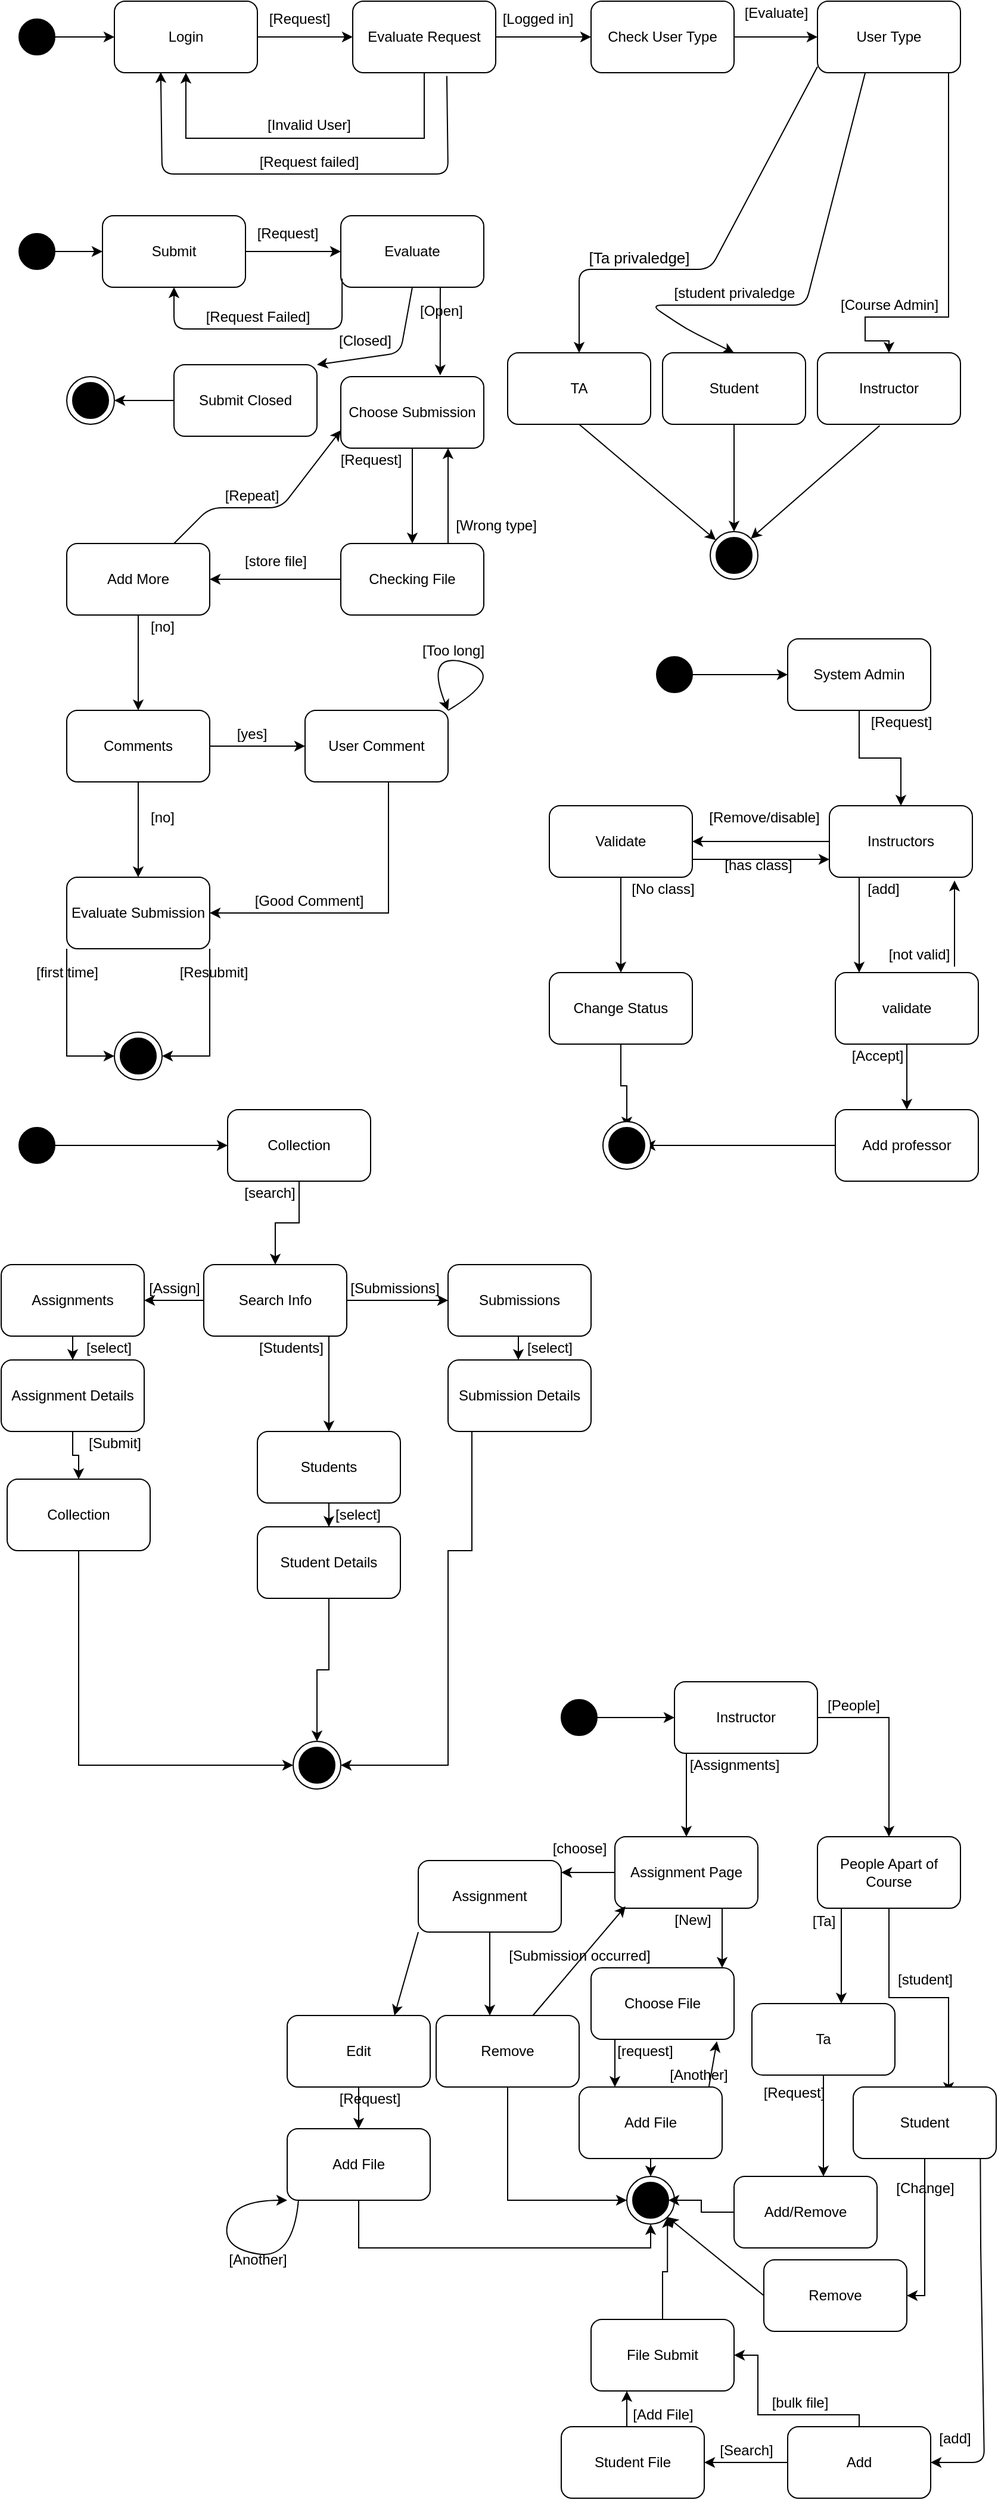 <mxfile version="12.7.0" type="github"><diagram id="S3F-7R6oWJ0I2v0U-kxM" name="Page-1"><mxGraphModel dx="1622" dy="853" grid="1" gridSize="10" guides="1" tooltips="1" connect="1" arrows="1" fold="1" page="1" pageScale="1" pageWidth="850" pageHeight="1100" math="0" shadow="0"><root><mxCell id="0"/><mxCell id="1" parent="0"/><mxCell id="CoJudQNfpWgErzRdofwc-29" value="" style="edgeStyle=orthogonalEdgeStyle;rounded=0;orthogonalLoop=1;jettySize=auto;html=1;" edge="1" parent="1" source="CoJudQNfpWgErzRdofwc-27" target="CoJudQNfpWgErzRdofwc-28"><mxGeometry relative="1" as="geometry"/></mxCell><mxCell id="CoJudQNfpWgErzRdofwc-27" value="" style="ellipse;whiteSpace=wrap;html=1;aspect=fixed;strokeColor=#000000;fillColor=#000000;" vertex="1" parent="1"><mxGeometry x="20" y="25" width="30" height="30" as="geometry"/></mxCell><mxCell id="CoJudQNfpWgErzRdofwc-32" value="" style="edgeStyle=orthogonalEdgeStyle;rounded=0;orthogonalLoop=1;jettySize=auto;html=1;" edge="1" parent="1" source="CoJudQNfpWgErzRdofwc-28" target="CoJudQNfpWgErzRdofwc-31"><mxGeometry relative="1" as="geometry"/></mxCell><mxCell id="CoJudQNfpWgErzRdofwc-28" value="Login" style="rounded=1;whiteSpace=wrap;html=1;strokeColor=#000000;fillColor=#FFFFFF;" vertex="1" parent="1"><mxGeometry x="100" y="10" width="120" height="60" as="geometry"/></mxCell><mxCell id="CoJudQNfpWgErzRdofwc-35" value="" style="edgeStyle=orthogonalEdgeStyle;rounded=0;orthogonalLoop=1;jettySize=auto;html=1;" edge="1" parent="1" source="CoJudQNfpWgErzRdofwc-31" target="CoJudQNfpWgErzRdofwc-34"><mxGeometry relative="1" as="geometry"/></mxCell><mxCell id="CoJudQNfpWgErzRdofwc-37" value="" style="edgeStyle=orthogonalEdgeStyle;rounded=0;orthogonalLoop=1;jettySize=auto;html=1;entryX=0.5;entryY=1;entryDx=0;entryDy=0;" edge="1" parent="1" source="CoJudQNfpWgErzRdofwc-31" target="CoJudQNfpWgErzRdofwc-28"><mxGeometry relative="1" as="geometry"><mxPoint x="160" y="105" as="targetPoint"/><Array as="points"><mxPoint x="360" y="125"/><mxPoint x="160" y="125"/></Array></mxGeometry></mxCell><mxCell id="CoJudQNfpWgErzRdofwc-31" value="Evaluate Request" style="rounded=1;whiteSpace=wrap;html=1;strokeColor=#000000;fillColor=#FFFFFF;" vertex="1" parent="1"><mxGeometry x="300" y="10" width="120" height="60" as="geometry"/></mxCell><mxCell id="CoJudQNfpWgErzRdofwc-50" value="" style="edgeStyle=orthogonalEdgeStyle;rounded=0;orthogonalLoop=1;jettySize=auto;html=1;" edge="1" parent="1" source="CoJudQNfpWgErzRdofwc-34" target="CoJudQNfpWgErzRdofwc-49"><mxGeometry relative="1" as="geometry"/></mxCell><mxCell id="CoJudQNfpWgErzRdofwc-34" value="Check User Type" style="rounded=1;whiteSpace=wrap;html=1;strokeColor=#000000;fillColor=#FFFFFF;" vertex="1" parent="1"><mxGeometry x="500" y="10" width="120" height="60" as="geometry"/></mxCell><mxCell id="CoJudQNfpWgErzRdofwc-53" value="" style="edgeStyle=orthogonalEdgeStyle;rounded=0;orthogonalLoop=1;jettySize=auto;html=1;" edge="1" parent="1" source="CoJudQNfpWgErzRdofwc-49"><mxGeometry relative="1" as="geometry"><mxPoint x="750" y="305" as="targetPoint"/><Array as="points"><mxPoint x="800" y="275"/><mxPoint x="730" y="275"/><mxPoint x="730" y="295"/><mxPoint x="750" y="295"/></Array></mxGeometry></mxCell><mxCell id="CoJudQNfpWgErzRdofwc-49" value="User Type" style="rounded=1;whiteSpace=wrap;html=1;strokeColor=#000000;fillColor=#FFFFFF;" vertex="1" parent="1"><mxGeometry x="690" y="10" width="120" height="60" as="geometry"/></mxCell><mxCell id="CoJudQNfpWgErzRdofwc-44" value="Instructor" style="rounded=1;whiteSpace=wrap;html=1;strokeColor=#000000;fillColor=#FFFFFF;" vertex="1" parent="1"><mxGeometry x="690" y="305" width="120" height="60" as="geometry"/></mxCell><mxCell id="CoJudQNfpWgErzRdofwc-42" value="TA" style="rounded=1;whiteSpace=wrap;html=1;strokeColor=#000000;fillColor=#FFFFFF;" vertex="1" parent="1"><mxGeometry x="430" y="305" width="120" height="60" as="geometry"/></mxCell><mxCell id="CoJudQNfpWgErzRdofwc-33" value="[Request]" style="text;html=1;align=center;verticalAlign=middle;resizable=0;points=[];autosize=1;" vertex="1" parent="1"><mxGeometry x="220" y="15" width="70" height="20" as="geometry"/></mxCell><mxCell id="CoJudQNfpWgErzRdofwc-38" value="[Invalid User]" style="text;html=1;align=center;verticalAlign=middle;resizable=0;points=[];autosize=1;" vertex="1" parent="1"><mxGeometry x="218" y="104" width="90" height="20" as="geometry"/></mxCell><mxCell id="CoJudQNfpWgErzRdofwc-39" value="" style="endArrow=classic;html=1;exitX=0.658;exitY=1.046;exitDx=0;exitDy=0;exitPerimeter=0;entryX=0.324;entryY=0.991;entryDx=0;entryDy=0;entryPerimeter=0;" edge="1" parent="1" source="CoJudQNfpWgErzRdofwc-31" target="CoJudQNfpWgErzRdofwc-28"><mxGeometry width="50" height="50" relative="1" as="geometry"><mxPoint x="370" y="155" as="sourcePoint"/><mxPoint x="110" y="165" as="targetPoint"/><Array as="points"><mxPoint x="380" y="155"/><mxPoint x="140" y="155"/></Array></mxGeometry></mxCell><mxCell id="CoJudQNfpWgErzRdofwc-40" value="[Request failed]" style="text;html=1;align=center;verticalAlign=middle;resizable=0;points=[];autosize=1;" vertex="1" parent="1"><mxGeometry x="213" y="135" width="100" height="20" as="geometry"/></mxCell><mxCell id="CoJudQNfpWgErzRdofwc-41" value="[Logged in]" style="text;html=1;align=center;verticalAlign=middle;resizable=0;points=[];autosize=1;" vertex="1" parent="1"><mxGeometry x="420" y="15" width="70" height="20" as="geometry"/></mxCell><mxCell id="CoJudQNfpWgErzRdofwc-47" value="Student" style="rounded=1;whiteSpace=wrap;html=1;strokeColor=#000000;fillColor=#FFFFFF;" vertex="1" parent="1"><mxGeometry x="560" y="305" width="120" height="60" as="geometry"/></mxCell><mxCell id="CoJudQNfpWgErzRdofwc-51" value="[Evaluate]" style="text;html=1;align=center;verticalAlign=middle;resizable=0;points=[];autosize=1;" vertex="1" parent="1"><mxGeometry x="620" y="10" width="70" height="20" as="geometry"/></mxCell><mxCell id="CoJudQNfpWgErzRdofwc-54" value="" style="endArrow=classic;html=1;exitX=0.333;exitY=1.009;exitDx=0;exitDy=0;exitPerimeter=0;entryX=0.5;entryY=0;entryDx=0;entryDy=0;" edge="1" parent="1" source="CoJudQNfpWgErzRdofwc-49" target="CoJudQNfpWgErzRdofwc-47"><mxGeometry width="50" height="50" relative="1" as="geometry"><mxPoint x="600" y="255" as="sourcePoint"/><mxPoint x="650" y="205" as="targetPoint"/><Array as="points"><mxPoint x="680" y="265"/><mxPoint x="550" y="265"/><mxPoint x="580" y="285"/></Array></mxGeometry></mxCell><mxCell id="CoJudQNfpWgErzRdofwc-55" value="" style="endArrow=classic;html=1;entryX=0.5;entryY=0;entryDx=0;entryDy=0;" edge="1" parent="1" target="CoJudQNfpWgErzRdofwc-42"><mxGeometry width="50" height="50" relative="1" as="geometry"><mxPoint x="690" y="65" as="sourcePoint"/><mxPoint x="570" y="185" as="targetPoint"/><Array as="points"><mxPoint x="600" y="235"/><mxPoint x="490" y="235"/></Array></mxGeometry></mxCell><mxCell id="CoJudQNfpWgErzRdofwc-56" value="&lt;font style=&quot;font-size: 13px&quot;&gt;[Ta privaledge]&lt;/font&gt;" style="text;html=1;align=center;verticalAlign=middle;resizable=0;points=[];autosize=1;rotation=0;" vertex="1" parent="1"><mxGeometry x="490" y="215" width="100" height="20" as="geometry"/></mxCell><mxCell id="CoJudQNfpWgErzRdofwc-57" value="[student privaledge" style="text;html=1;align=center;verticalAlign=middle;resizable=0;points=[];autosize=1;" vertex="1" parent="1"><mxGeometry x="560" y="245" width="120" height="20" as="geometry"/></mxCell><mxCell id="CoJudQNfpWgErzRdofwc-59" value="[Course Admin]" style="text;html=1;align=center;verticalAlign=middle;resizable=0;points=[];autosize=1;" vertex="1" parent="1"><mxGeometry x="700" y="255" width="100" height="20" as="geometry"/></mxCell><mxCell id="CoJudQNfpWgErzRdofwc-60" value="" style="endArrow=classic;html=1;exitX=0.5;exitY=1;exitDx=0;exitDy=0;" edge="1" parent="1" source="CoJudQNfpWgErzRdofwc-42" target="CoJudQNfpWgErzRdofwc-63"><mxGeometry width="50" height="50" relative="1" as="geometry"><mxPoint x="600" y="525" as="sourcePoint"/><mxPoint x="650" y="475" as="targetPoint"/></mxGeometry></mxCell><mxCell id="CoJudQNfpWgErzRdofwc-61" value="" style="endArrow=classic;html=1;exitX=0.5;exitY=1;exitDx=0;exitDy=0;entryX=0.5;entryY=0;entryDx=0;entryDy=0;" edge="1" parent="1" source="CoJudQNfpWgErzRdofwc-47" target="CoJudQNfpWgErzRdofwc-63"><mxGeometry width="50" height="50" relative="1" as="geometry"><mxPoint x="660" y="465" as="sourcePoint"/><mxPoint x="670" y="465" as="targetPoint"/></mxGeometry></mxCell><mxCell id="CoJudQNfpWgErzRdofwc-62" value="" style="endArrow=classic;html=1;exitX=0.435;exitY=1.019;exitDx=0;exitDy=0;exitPerimeter=0;entryX=1;entryY=0;entryDx=0;entryDy=0;" edge="1" parent="1" source="CoJudQNfpWgErzRdofwc-44" target="CoJudQNfpWgErzRdofwc-63"><mxGeometry width="50" height="50" relative="1" as="geometry"><mxPoint x="730" y="525" as="sourcePoint"/><mxPoint x="700" y="465" as="targetPoint"/></mxGeometry></mxCell><mxCell id="CoJudQNfpWgErzRdofwc-63" value="" style="ellipse;whiteSpace=wrap;html=1;aspect=fixed;" vertex="1" parent="1"><mxGeometry x="600" y="455" width="40" height="40" as="geometry"/></mxCell><mxCell id="CoJudQNfpWgErzRdofwc-64" value="" style="ellipse;whiteSpace=wrap;html=1;aspect=fixed;strokeColor=#000000;fillColor=#000000;" vertex="1" parent="1"><mxGeometry x="605" y="460" width="30" height="30" as="geometry"/></mxCell><mxCell id="CoJudQNfpWgErzRdofwc-68" value="" style="edgeStyle=orthogonalEdgeStyle;rounded=0;orthogonalLoop=1;jettySize=auto;html=1;" edge="1" parent="1"><mxGeometry relative="1" as="geometry"><mxPoint x="40" y="220" as="sourcePoint"/><mxPoint x="90" y="220" as="targetPoint"/></mxGeometry></mxCell><mxCell id="CoJudQNfpWgErzRdofwc-73" value="" style="edgeStyle=orthogonalEdgeStyle;rounded=0;orthogonalLoop=1;jettySize=auto;html=1;" edge="1" parent="1" source="CoJudQNfpWgErzRdofwc-69" target="CoJudQNfpWgErzRdofwc-72"><mxGeometry relative="1" as="geometry"/></mxCell><mxCell id="CoJudQNfpWgErzRdofwc-69" value="Submit" style="rounded=1;whiteSpace=wrap;html=1;strokeColor=#000000;fillColor=#FFFFFF;" vertex="1" parent="1"><mxGeometry x="90" y="190" width="120" height="60" as="geometry"/></mxCell><mxCell id="CoJudQNfpWgErzRdofwc-72" value="Evaluate" style="rounded=1;whiteSpace=wrap;html=1;strokeColor=#000000;fillColor=#FFFFFF;" vertex="1" parent="1"><mxGeometry x="290" y="190" width="120" height="60" as="geometry"/></mxCell><mxCell id="CoJudQNfpWgErzRdofwc-74" value="[Request]" style="text;html=1;align=center;verticalAlign=middle;resizable=0;points=[];autosize=1;" vertex="1" parent="1"><mxGeometry x="210" y="195" width="70" height="20" as="geometry"/></mxCell><mxCell id="CoJudQNfpWgErzRdofwc-96" value="" style="edgeStyle=orthogonalEdgeStyle;rounded=0;orthogonalLoop=1;jettySize=auto;html=1;" edge="1" parent="1" source="CoJudQNfpWgErzRdofwc-76" target="CoJudQNfpWgErzRdofwc-95"><mxGeometry relative="1" as="geometry"/></mxCell><mxCell id="CoJudQNfpWgErzRdofwc-76" value="Choose Submission" style="rounded=1;whiteSpace=wrap;html=1;strokeColor=#000000;fillColor=#FFFFFF;" vertex="1" parent="1"><mxGeometry x="290" y="325" width="120" height="60" as="geometry"/></mxCell><mxCell id="CoJudQNfpWgErzRdofwc-107" value="" style="edgeStyle=orthogonalEdgeStyle;rounded=0;orthogonalLoop=1;jettySize=auto;html=1;" edge="1" parent="1" source="CoJudQNfpWgErzRdofwc-95" target="CoJudQNfpWgErzRdofwc-106"><mxGeometry relative="1" as="geometry"/></mxCell><mxCell id="CoJudQNfpWgErzRdofwc-95" value="Checking File" style="rounded=1;whiteSpace=wrap;html=1;strokeColor=#000000;fillColor=#FFFFFF;" vertex="1" parent="1"><mxGeometry x="290" y="465" width="120" height="60" as="geometry"/></mxCell><mxCell id="CoJudQNfpWgErzRdofwc-112" value="" style="edgeStyle=orthogonalEdgeStyle;rounded=0;orthogonalLoop=1;jettySize=auto;html=1;" edge="1" parent="1" source="CoJudQNfpWgErzRdofwc-106" target="CoJudQNfpWgErzRdofwc-111"><mxGeometry relative="1" as="geometry"/></mxCell><mxCell id="CoJudQNfpWgErzRdofwc-106" value="Add More" style="rounded=1;whiteSpace=wrap;html=1;strokeColor=#000000;fillColor=#FFFFFF;" vertex="1" parent="1"><mxGeometry x="60" y="465" width="120" height="60" as="geometry"/></mxCell><mxCell id="CoJudQNfpWgErzRdofwc-115" value="" style="edgeStyle=orthogonalEdgeStyle;rounded=0;orthogonalLoop=1;jettySize=auto;html=1;" edge="1" parent="1" source="CoJudQNfpWgErzRdofwc-111" target="CoJudQNfpWgErzRdofwc-114"><mxGeometry relative="1" as="geometry"/></mxCell><mxCell id="CoJudQNfpWgErzRdofwc-117" value="" style="edgeStyle=orthogonalEdgeStyle;rounded=0;orthogonalLoop=1;jettySize=auto;html=1;" edge="1" parent="1" source="CoJudQNfpWgErzRdofwc-111" target="CoJudQNfpWgErzRdofwc-116"><mxGeometry relative="1" as="geometry"/></mxCell><mxCell id="CoJudQNfpWgErzRdofwc-111" value="Comments" style="rounded=1;whiteSpace=wrap;html=1;strokeColor=#000000;fillColor=#FFFFFF;" vertex="1" parent="1"><mxGeometry x="60" y="605" width="120" height="60" as="geometry"/></mxCell><mxCell id="CoJudQNfpWgErzRdofwc-126" value="" style="edgeStyle=orthogonalEdgeStyle;rounded=0;orthogonalLoop=1;jettySize=auto;html=1;entryX=0;entryY=0.5;entryDx=0;entryDy=0;" edge="1" parent="1" source="CoJudQNfpWgErzRdofwc-116" target="CoJudQNfpWgErzRdofwc-127"><mxGeometry relative="1" as="geometry"><mxPoint x="80" y="895" as="targetPoint"/><Array as="points"><mxPoint x="60" y="895"/></Array></mxGeometry></mxCell><mxCell id="CoJudQNfpWgErzRdofwc-130" value="" style="edgeStyle=orthogonalEdgeStyle;rounded=0;orthogonalLoop=1;jettySize=auto;html=1;entryX=1;entryY=0.5;entryDx=0;entryDy=0;" edge="1" parent="1" target="CoJudQNfpWgErzRdofwc-127"><mxGeometry relative="1" as="geometry"><mxPoint x="180" y="805" as="sourcePoint"/><mxPoint x="160" y="895" as="targetPoint"/><Array as="points"><mxPoint x="180" y="895"/></Array></mxGeometry></mxCell><mxCell id="CoJudQNfpWgErzRdofwc-116" value="Evaluate Submission" style="rounded=1;whiteSpace=wrap;html=1;strokeColor=#000000;fillColor=#FFFFFF;" vertex="1" parent="1"><mxGeometry x="60" y="745" width="120" height="60" as="geometry"/></mxCell><mxCell id="CoJudQNfpWgErzRdofwc-121" value="" style="edgeStyle=orthogonalEdgeStyle;rounded=0;orthogonalLoop=1;jettySize=auto;html=1;entryX=1;entryY=0.5;entryDx=0;entryDy=0;" edge="1" parent="1" source="CoJudQNfpWgErzRdofwc-114" target="CoJudQNfpWgErzRdofwc-116"><mxGeometry relative="1" as="geometry"><mxPoint x="320" y="795" as="targetPoint"/><Array as="points"><mxPoint x="330" y="775"/></Array></mxGeometry></mxCell><mxCell id="CoJudQNfpWgErzRdofwc-114" value="User Comment" style="rounded=1;whiteSpace=wrap;html=1;strokeColor=#000000;fillColor=#FFFFFF;" vertex="1" parent="1"><mxGeometry x="260" y="605" width="120" height="60" as="geometry"/></mxCell><mxCell id="CoJudQNfpWgErzRdofwc-78" value="" style="endArrow=classic;html=1;exitX=0.009;exitY=0.88;exitDx=0;exitDy=0;exitPerimeter=0;entryX=0.5;entryY=1;entryDx=0;entryDy=0;" edge="1" parent="1" source="CoJudQNfpWgErzRdofwc-72" target="CoJudQNfpWgErzRdofwc-69"><mxGeometry width="50" height="50" relative="1" as="geometry"><mxPoint x="150" y="345" as="sourcePoint"/><mxPoint x="110" y="365" as="targetPoint"/><Array as="points"><mxPoint x="291" y="285"/><mxPoint x="210" y="285"/><mxPoint x="150" y="285"/></Array></mxGeometry></mxCell><mxCell id="CoJudQNfpWgErzRdofwc-79" value="[Request Failed]" style="text;html=1;align=center;verticalAlign=middle;resizable=0;points=[];autosize=1;" vertex="1" parent="1"><mxGeometry x="170" y="265" width="100" height="20" as="geometry"/></mxCell><mxCell id="CoJudQNfpWgErzRdofwc-88" value="" style="edgeStyle=orthogonalEdgeStyle;rounded=0;orthogonalLoop=1;jettySize=auto;html=1;" edge="1" parent="1" source="CoJudQNfpWgErzRdofwc-80"><mxGeometry relative="1" as="geometry"><mxPoint x="100" y="345" as="targetPoint"/></mxGeometry></mxCell><mxCell id="CoJudQNfpWgErzRdofwc-80" value="Submit Closed" style="rounded=1;whiteSpace=wrap;html=1;strokeColor=#000000;fillColor=#FFFFFF;" vertex="1" parent="1"><mxGeometry x="150" y="315" width="120" height="60" as="geometry"/></mxCell><mxCell id="CoJudQNfpWgErzRdofwc-77" value="[Open]" style="text;html=1;align=center;verticalAlign=middle;resizable=0;points=[];autosize=1;" vertex="1" parent="1"><mxGeometry x="348.96" y="260.02" width="50" height="20" as="geometry"/></mxCell><mxCell id="CoJudQNfpWgErzRdofwc-84" value="" style="endArrow=classic;html=1;entryX=0.695;entryY=-0.018;entryDx=0;entryDy=0;entryPerimeter=0;exitX=0.917;exitY=1.083;exitDx=0;exitDy=0;exitPerimeter=0;" edge="1" parent="1" target="CoJudQNfpWgErzRdofwc-76"><mxGeometry width="50" height="50" relative="1" as="geometry"><mxPoint x="373.46" y="250" as="sourcePoint"/><mxPoint x="373.46" y="317.8" as="targetPoint"/><Array as="points"/></mxGeometry></mxCell><mxCell id="CoJudQNfpWgErzRdofwc-85" value="" style="endArrow=classic;html=1;exitX=0.5;exitY=1;exitDx=0;exitDy=0;entryX=1;entryY=0;entryDx=0;entryDy=0;" edge="1" parent="1" source="CoJudQNfpWgErzRdofwc-72" target="CoJudQNfpWgErzRdofwc-80"><mxGeometry width="50" height="50" relative="1" as="geometry"><mxPoint x="300" y="315" as="sourcePoint"/><mxPoint x="350" y="265" as="targetPoint"/><Array as="points"><mxPoint x="340" y="305"/></Array></mxGeometry></mxCell><mxCell id="CoJudQNfpWgErzRdofwc-86" value="[Closed]" style="text;html=1;align=center;verticalAlign=middle;resizable=0;points=[];autosize=1;" vertex="1" parent="1"><mxGeometry x="280" y="285" width="60" height="20" as="geometry"/></mxCell><mxCell id="CoJudQNfpWgErzRdofwc-89" value="" style="ellipse;whiteSpace=wrap;html=1;aspect=fixed;" vertex="1" parent="1"><mxGeometry x="60" y="325" width="40" height="40" as="geometry"/></mxCell><mxCell id="CoJudQNfpWgErzRdofwc-90" value="" style="ellipse;whiteSpace=wrap;html=1;aspect=fixed;strokeColor=#000000;fillColor=#000000;" vertex="1" parent="1"><mxGeometry x="65" y="330" width="30" height="30" as="geometry"/></mxCell><mxCell id="CoJudQNfpWgErzRdofwc-97" value="[Request]" style="text;html=1;align=center;verticalAlign=middle;resizable=0;points=[];autosize=1;" vertex="1" parent="1"><mxGeometry x="280" y="385" width="70" height="20" as="geometry"/></mxCell><mxCell id="CoJudQNfpWgErzRdofwc-98" value="" style="endArrow=classic;html=1;entryX=0.75;entryY=1;entryDx=0;entryDy=0;exitX=0.75;exitY=0;exitDx=0;exitDy=0;" edge="1" parent="1" source="CoJudQNfpWgErzRdofwc-95" target="CoJudQNfpWgErzRdofwc-76"><mxGeometry width="50" height="50" relative="1" as="geometry"><mxPoint x="350" y="475" as="sourcePoint"/><mxPoint x="400" y="425" as="targetPoint"/></mxGeometry></mxCell><mxCell id="CoJudQNfpWgErzRdofwc-99" value="[Wrong type]" style="text;html=1;align=center;verticalAlign=middle;resizable=0;points=[];autosize=1;" vertex="1" parent="1"><mxGeometry x="380" y="440" width="80" height="20" as="geometry"/></mxCell><mxCell id="CoJudQNfpWgErzRdofwc-105" value="[store file]" style="text;html=1;align=center;verticalAlign=middle;resizable=0;points=[];autosize=1;" vertex="1" parent="1"><mxGeometry x="200" y="470" width="70" height="20" as="geometry"/></mxCell><mxCell id="CoJudQNfpWgErzRdofwc-108" value="" style="endArrow=classic;html=1;entryX=0;entryY=0.75;entryDx=0;entryDy=0;" edge="1" parent="1" source="CoJudQNfpWgErzRdofwc-106" target="CoJudQNfpWgErzRdofwc-76"><mxGeometry width="50" height="50" relative="1" as="geometry"><mxPoint x="180" y="465" as="sourcePoint"/><mxPoint x="230" y="415" as="targetPoint"/><Array as="points"><mxPoint x="180" y="435"/><mxPoint x="240" y="435"/></Array></mxGeometry></mxCell><mxCell id="CoJudQNfpWgErzRdofwc-109" value="[Repeat]" style="text;html=1;align=center;verticalAlign=middle;resizable=0;points=[];autosize=1;" vertex="1" parent="1"><mxGeometry x="185" y="415" width="60" height="20" as="geometry"/></mxCell><mxCell id="CoJudQNfpWgErzRdofwc-113" value="[no]" style="text;html=1;align=center;verticalAlign=middle;resizable=0;points=[];autosize=1;" vertex="1" parent="1"><mxGeometry x="120" y="525" width="40" height="20" as="geometry"/></mxCell><mxCell id="CoJudQNfpWgErzRdofwc-118" value="[yes]" style="text;html=1;align=center;verticalAlign=middle;resizable=0;points=[];autosize=1;" vertex="1" parent="1"><mxGeometry x="195" y="615" width="40" height="20" as="geometry"/></mxCell><mxCell id="CoJudQNfpWgErzRdofwc-119" value="[no]" style="text;html=1;align=center;verticalAlign=middle;resizable=0;points=[];autosize=1;" vertex="1" parent="1"><mxGeometry x="120" y="685" width="40" height="20" as="geometry"/></mxCell><mxCell id="CoJudQNfpWgErzRdofwc-122" value="" style="curved=1;endArrow=classic;html=1;entryX=1;entryY=0;entryDx=0;entryDy=0;" edge="1" parent="1" target="CoJudQNfpWgErzRdofwc-114"><mxGeometry width="50" height="50" relative="1" as="geometry"><mxPoint x="380" y="605" as="sourcePoint"/><mxPoint x="380" y="555" as="targetPoint"/><Array as="points"><mxPoint x="430" y="575"/><mxPoint x="360" y="555"/></Array></mxGeometry></mxCell><mxCell id="CoJudQNfpWgErzRdofwc-123" value="[Too long]" style="text;html=1;align=center;verticalAlign=middle;resizable=0;points=[];autosize=1;" vertex="1" parent="1"><mxGeometry x="348.96" y="545" width="70" height="20" as="geometry"/></mxCell><mxCell id="CoJudQNfpWgErzRdofwc-124" value="[Good Comment]" style="text;html=1;align=center;verticalAlign=middle;resizable=0;points=[];autosize=1;" vertex="1" parent="1"><mxGeometry x="208" y="755" width="110" height="20" as="geometry"/></mxCell><mxCell id="CoJudQNfpWgErzRdofwc-127" value="" style="ellipse;whiteSpace=wrap;html=1;aspect=fixed;" vertex="1" parent="1"><mxGeometry x="100" y="875" width="40" height="40" as="geometry"/></mxCell><mxCell id="CoJudQNfpWgErzRdofwc-128" value="" style="ellipse;whiteSpace=wrap;html=1;aspect=fixed;strokeColor=#000000;fillColor=#000000;" vertex="1" parent="1"><mxGeometry x="105" y="880" width="30" height="30" as="geometry"/></mxCell><mxCell id="CoJudQNfpWgErzRdofwc-131" value="[first time]" style="text;html=1;align=center;verticalAlign=middle;resizable=0;points=[];autosize=1;" vertex="1" parent="1"><mxGeometry x="25" y="815" width="70" height="20" as="geometry"/></mxCell><mxCell id="CoJudQNfpWgErzRdofwc-132" value="[Resubmit]" style="text;html=1;align=center;verticalAlign=middle;resizable=0;points=[];autosize=1;" vertex="1" parent="1"><mxGeometry x="148" y="815" width="70" height="20" as="geometry"/></mxCell><mxCell id="CoJudQNfpWgErzRdofwc-135" value="" style="edgeStyle=orthogonalEdgeStyle;rounded=0;orthogonalLoop=1;jettySize=auto;html=1;" edge="1" parent="1" source="CoJudQNfpWgErzRdofwc-133" target="CoJudQNfpWgErzRdofwc-134"><mxGeometry relative="1" as="geometry"/></mxCell><mxCell id="CoJudQNfpWgErzRdofwc-133" value="" style="ellipse;whiteSpace=wrap;html=1;aspect=fixed;strokeColor=#000000;fillColor=#000000;" vertex="1" parent="1"><mxGeometry x="475" y="1435" width="30" height="30" as="geometry"/></mxCell><mxCell id="CoJudQNfpWgErzRdofwc-138" value="" style="edgeStyle=orthogonalEdgeStyle;rounded=0;orthogonalLoop=1;jettySize=auto;html=1;" edge="1" parent="1" source="CoJudQNfpWgErzRdofwc-134" target="CoJudQNfpWgErzRdofwc-137"><mxGeometry relative="1" as="geometry"><Array as="points"><mxPoint x="580" y="1530"/><mxPoint x="580" y="1530"/></Array></mxGeometry></mxCell><mxCell id="CoJudQNfpWgErzRdofwc-141" value="" style="edgeStyle=orthogonalEdgeStyle;rounded=0;orthogonalLoop=1;jettySize=auto;html=1;" edge="1" parent="1" source="CoJudQNfpWgErzRdofwc-134" target="CoJudQNfpWgErzRdofwc-140"><mxGeometry relative="1" as="geometry"><Array as="points"><mxPoint x="750" y="1450"/></Array></mxGeometry></mxCell><mxCell id="CoJudQNfpWgErzRdofwc-134" value="Instructor" style="rounded=1;whiteSpace=wrap;html=1;strokeColor=#000000;fillColor=#FFFFFF;" vertex="1" parent="1"><mxGeometry x="570" y="1420" width="120" height="60" as="geometry"/></mxCell><mxCell id="CoJudQNfpWgErzRdofwc-146" value="" style="edgeStyle=orthogonalEdgeStyle;rounded=0;orthogonalLoop=1;jettySize=auto;html=1;" edge="1" parent="1" source="CoJudQNfpWgErzRdofwc-140" target="CoJudQNfpWgErzRdofwc-145"><mxGeometry relative="1" as="geometry"><Array as="points"><mxPoint x="710" y="1645"/><mxPoint x="710" y="1645"/></Array></mxGeometry></mxCell><mxCell id="CoJudQNfpWgErzRdofwc-157" value="" style="edgeStyle=orthogonalEdgeStyle;rounded=0;orthogonalLoop=1;jettySize=auto;html=1;entryX=0.667;entryY=0.083;entryDx=0;entryDy=0;entryPerimeter=0;" edge="1" parent="1" source="CoJudQNfpWgErzRdofwc-140" target="CoJudQNfpWgErzRdofwc-158"><mxGeometry relative="1" as="geometry"><mxPoint x="800" y="1695" as="targetPoint"/><Array as="points"><mxPoint x="750" y="1685"/><mxPoint x="800" y="1685"/></Array></mxGeometry></mxCell><mxCell id="CoJudQNfpWgErzRdofwc-140" value="People Apart of Course" style="rounded=1;whiteSpace=wrap;html=1;strokeColor=#000000;fillColor=#FFFFFF;" vertex="1" parent="1"><mxGeometry x="690" y="1550" width="120" height="60" as="geometry"/></mxCell><mxCell id="CoJudQNfpWgErzRdofwc-145" value="Ta" style="rounded=1;whiteSpace=wrap;html=1;strokeColor=#000000;fillColor=#FFFFFF;" vertex="1" parent="1"><mxGeometry x="635" y="1690" width="120" height="60" as="geometry"/></mxCell><mxCell id="CoJudQNfpWgErzRdofwc-144" value="" style="edgeStyle=orthogonalEdgeStyle;rounded=0;orthogonalLoop=1;jettySize=auto;html=1;" edge="1" parent="1" source="CoJudQNfpWgErzRdofwc-137" target="CoJudQNfpWgErzRdofwc-143"><mxGeometry relative="1" as="geometry"><Array as="points"><mxPoint x="490" y="1580"/><mxPoint x="490" y="1580"/></Array></mxGeometry></mxCell><mxCell id="CoJudQNfpWgErzRdofwc-148" value="" style="edgeStyle=orthogonalEdgeStyle;rounded=0;orthogonalLoop=1;jettySize=auto;html=1;" edge="1" parent="1" source="CoJudQNfpWgErzRdofwc-137" target="CoJudQNfpWgErzRdofwc-147"><mxGeometry relative="1" as="geometry"><Array as="points"><mxPoint x="610" y="1635"/><mxPoint x="610" y="1635"/></Array></mxGeometry></mxCell><mxCell id="CoJudQNfpWgErzRdofwc-137" value="Assignment Page" style="rounded=1;whiteSpace=wrap;html=1;strokeColor=#000000;fillColor=#FFFFFF;" vertex="1" parent="1"><mxGeometry x="520" y="1550" width="120" height="60" as="geometry"/></mxCell><mxCell id="CoJudQNfpWgErzRdofwc-152" value="" style="edgeStyle=orthogonalEdgeStyle;rounded=0;orthogonalLoop=1;jettySize=auto;html=1;" edge="1" parent="1" source="CoJudQNfpWgErzRdofwc-147" target="CoJudQNfpWgErzRdofwc-151"><mxGeometry relative="1" as="geometry"><Array as="points"><mxPoint x="520" y="1745"/><mxPoint x="520" y="1745"/></Array></mxGeometry></mxCell><mxCell id="CoJudQNfpWgErzRdofwc-147" value="Choose File" style="rounded=1;whiteSpace=wrap;html=1;strokeColor=#000000;fillColor=#FFFFFF;" vertex="1" parent="1"><mxGeometry x="500" y="1660" width="120" height="60" as="geometry"/></mxCell><mxCell id="CoJudQNfpWgErzRdofwc-151" value="Add File" style="rounded=1;whiteSpace=wrap;html=1;strokeColor=#000000;fillColor=#FFFFFF;" vertex="1" parent="1"><mxGeometry x="490" y="1760" width="120" height="60" as="geometry"/></mxCell><mxCell id="CoJudQNfpWgErzRdofwc-169" value="" style="edgeStyle=orthogonalEdgeStyle;rounded=0;orthogonalLoop=1;jettySize=auto;html=1;" edge="1" parent="1" source="CoJudQNfpWgErzRdofwc-143" target="CoJudQNfpWgErzRdofwc-168"><mxGeometry relative="1" as="geometry"><Array as="points"><mxPoint x="415" y="1675"/><mxPoint x="415" y="1675"/></Array></mxGeometry></mxCell><mxCell id="CoJudQNfpWgErzRdofwc-143" value="Assignment" style="rounded=1;whiteSpace=wrap;html=1;strokeColor=#000000;fillColor=#FFFFFF;" vertex="1" parent="1"><mxGeometry x="355" y="1570" width="120" height="60" as="geometry"/></mxCell><mxCell id="CoJudQNfpWgErzRdofwc-172" value="" style="edgeStyle=orthogonalEdgeStyle;rounded=0;orthogonalLoop=1;jettySize=auto;html=1;entryX=0;entryY=0.5;entryDx=0;entryDy=0;" edge="1" parent="1" source="CoJudQNfpWgErzRdofwc-168" target="CoJudQNfpWgErzRdofwc-164"><mxGeometry relative="1" as="geometry"><mxPoint x="430" y="1895" as="targetPoint"/><Array as="points"><mxPoint x="430" y="1855"/></Array></mxGeometry></mxCell><mxCell id="CoJudQNfpWgErzRdofwc-168" value="Remove" style="rounded=1;whiteSpace=wrap;html=1;strokeColor=#000000;fillColor=#FFFFFF;" vertex="1" parent="1"><mxGeometry x="370" y="1700" width="120" height="60" as="geometry"/></mxCell><mxCell id="CoJudQNfpWgErzRdofwc-139" value="[Assignments]" style="text;html=1;align=center;verticalAlign=middle;resizable=0;points=[];autosize=1;" vertex="1" parent="1"><mxGeometry x="575" y="1480" width="90" height="20" as="geometry"/></mxCell><mxCell id="CoJudQNfpWgErzRdofwc-142" value="[People]" style="text;html=1;align=center;verticalAlign=middle;resizable=0;points=[];autosize=1;" vertex="1" parent="1"><mxGeometry x="690" y="1430" width="60" height="20" as="geometry"/></mxCell><mxCell id="CoJudQNfpWgErzRdofwc-149" value="[New]" style="text;html=1;align=center;verticalAlign=middle;resizable=0;points=[];autosize=1;" vertex="1" parent="1"><mxGeometry x="560" y="1610" width="50" height="20" as="geometry"/></mxCell><mxCell id="CoJudQNfpWgErzRdofwc-150" value="[choose]" style="text;html=1;align=center;verticalAlign=middle;resizable=0;points=[];autosize=1;" vertex="1" parent="1"><mxGeometry x="460" y="1550" width="60" height="20" as="geometry"/></mxCell><mxCell id="CoJudQNfpWgErzRdofwc-153" value="[request]" style="text;html=1;align=center;verticalAlign=middle;resizable=0;points=[];autosize=1;" vertex="1" parent="1"><mxGeometry x="515" y="1720" width="60" height="20" as="geometry"/></mxCell><mxCell id="CoJudQNfpWgErzRdofwc-156" value="[Another]" style="text;html=1;align=center;verticalAlign=middle;resizable=0;points=[];autosize=1;" vertex="1" parent="1"><mxGeometry x="560" y="1740" width="60" height="20" as="geometry"/></mxCell><mxCell id="CoJudQNfpWgErzRdofwc-190" value="" style="edgeStyle=orthogonalEdgeStyle;rounded=0;orthogonalLoop=1;jettySize=auto;html=1;entryX=1;entryY=0.5;entryDx=0;entryDy=0;" edge="1" parent="1" source="CoJudQNfpWgErzRdofwc-158" target="CoJudQNfpWgErzRdofwc-193"><mxGeometry relative="1" as="geometry"><Array as="points"><mxPoint x="780" y="1935"/></Array></mxGeometry></mxCell><mxCell id="CoJudQNfpWgErzRdofwc-158" value="Student" style="rounded=1;whiteSpace=wrap;html=1;strokeColor=#000000;fillColor=#FFFFFF;" vertex="1" parent="1"><mxGeometry x="720" y="1760" width="120" height="60" as="geometry"/></mxCell><mxCell id="CoJudQNfpWgErzRdofwc-197" value="" style="edgeStyle=orthogonalEdgeStyle;rounded=0;orthogonalLoop=1;jettySize=auto;html=1;" edge="1" parent="1" source="CoJudQNfpWgErzRdofwc-189" target="CoJudQNfpWgErzRdofwc-196"><mxGeometry relative="1" as="geometry"><Array as="points"><mxPoint x="725" y="2035"/><mxPoint x="640" y="2035"/><mxPoint x="640" y="1985"/></Array></mxGeometry></mxCell><mxCell id="CoJudQNfpWgErzRdofwc-189" value="Add" style="rounded=1;whiteSpace=wrap;html=1;strokeColor=#000000;fillColor=#FFFFFF;" vertex="1" parent="1"><mxGeometry x="665" y="2045" width="120" height="60" as="geometry"/></mxCell><mxCell id="CoJudQNfpWgErzRdofwc-199" value="" style="edgeStyle=orthogonalEdgeStyle;rounded=0;orthogonalLoop=1;jettySize=auto;html=1;entryX=1;entryY=1;entryDx=0;entryDy=0;" edge="1" parent="1" source="CoJudQNfpWgErzRdofwc-196" target="CoJudQNfpWgErzRdofwc-164"><mxGeometry relative="1" as="geometry"><mxPoint x="565" y="1900" as="targetPoint"/></mxGeometry></mxCell><mxCell id="CoJudQNfpWgErzRdofwc-196" value="File Submit" style="rounded=1;whiteSpace=wrap;html=1;strokeColor=#000000;fillColor=#FFFFFF;" vertex="1" parent="1"><mxGeometry x="500" y="1955" width="120" height="60" as="geometry"/></mxCell><mxCell id="CoJudQNfpWgErzRdofwc-159" value="[student]" style="text;html=1;align=center;verticalAlign=middle;resizable=0;points=[];autosize=1;" vertex="1" parent="1"><mxGeometry x="750" y="1660" width="60" height="20" as="geometry"/></mxCell><mxCell id="CoJudQNfpWgErzRdofwc-160" value="[Ta]" style="text;html=1;align=center;verticalAlign=middle;resizable=0;points=[];autosize=1;" vertex="1" parent="1"><mxGeometry x="680" y="1611" width="30" height="20" as="geometry"/></mxCell><mxCell id="CoJudQNfpWgErzRdofwc-162" value="" style="endArrow=classic;html=1;entryX=0.88;entryY=1.028;entryDx=0;entryDy=0;entryPerimeter=0;exitX=0.908;exitY=-0.009;exitDx=0;exitDy=0;exitPerimeter=0;" edge="1" parent="1" source="CoJudQNfpWgErzRdofwc-151" target="CoJudQNfpWgErzRdofwc-147"><mxGeometry width="50" height="50" relative="1" as="geometry"><mxPoint x="590" y="1785" as="sourcePoint"/><mxPoint x="640" y="1735" as="targetPoint"/></mxGeometry></mxCell><mxCell id="CoJudQNfpWgErzRdofwc-163" value="" style="endArrow=classic;html=1;exitX=0.5;exitY=1;exitDx=0;exitDy=0;" edge="1" parent="1" source="CoJudQNfpWgErzRdofwc-151"><mxGeometry width="50" height="50" relative="1" as="geometry"><mxPoint x="540" y="1915" as="sourcePoint"/><mxPoint x="550" y="1835" as="targetPoint"/></mxGeometry></mxCell><mxCell id="CoJudQNfpWgErzRdofwc-164" value="" style="ellipse;whiteSpace=wrap;html=1;aspect=fixed;" vertex="1" parent="1"><mxGeometry x="530" y="1835" width="40" height="40" as="geometry"/></mxCell><mxCell id="CoJudQNfpWgErzRdofwc-165" value="" style="ellipse;whiteSpace=wrap;html=1;aspect=fixed;strokeColor=#000000;fillColor=#000000;" vertex="1" parent="1"><mxGeometry x="535" y="1840" width="30" height="30" as="geometry"/></mxCell><mxCell id="CoJudQNfpWgErzRdofwc-167" value="" style="endArrow=classic;html=1;exitX=0;exitY=1;exitDx=0;exitDy=0;entryX=0.75;entryY=0;entryDx=0;entryDy=0;" edge="1" parent="1" source="CoJudQNfpWgErzRdofwc-143" target="CoJudQNfpWgErzRdofwc-170"><mxGeometry width="50" height="50" relative="1" as="geometry"><mxPoint x="308" y="1750" as="sourcePoint"/><mxPoint x="340" y="1695" as="targetPoint"/></mxGeometry></mxCell><mxCell id="CoJudQNfpWgErzRdofwc-178" value="" style="edgeStyle=orthogonalEdgeStyle;rounded=0;orthogonalLoop=1;jettySize=auto;html=1;" edge="1" parent="1" source="CoJudQNfpWgErzRdofwc-170" target="CoJudQNfpWgErzRdofwc-177"><mxGeometry relative="1" as="geometry"/></mxCell><mxCell id="CoJudQNfpWgErzRdofwc-170" value="Edit" style="rounded=1;whiteSpace=wrap;html=1;strokeColor=#000000;fillColor=#FFFFFF;" vertex="1" parent="1"><mxGeometry x="245" y="1700" width="120" height="60" as="geometry"/></mxCell><mxCell id="CoJudQNfpWgErzRdofwc-181" value="" style="edgeStyle=orthogonalEdgeStyle;rounded=0;orthogonalLoop=1;jettySize=auto;html=1;entryX=0.5;entryY=1;entryDx=0;entryDy=0;" edge="1" parent="1" source="CoJudQNfpWgErzRdofwc-177" target="CoJudQNfpWgErzRdofwc-164"><mxGeometry relative="1" as="geometry"><mxPoint x="560" y="1895" as="targetPoint"/><Array as="points"><mxPoint x="305" y="1895"/><mxPoint x="550" y="1895"/></Array></mxGeometry></mxCell><mxCell id="CoJudQNfpWgErzRdofwc-177" value="Add File" style="rounded=1;whiteSpace=wrap;html=1;strokeColor=#000000;fillColor=#FFFFFF;" vertex="1" parent="1"><mxGeometry x="245" y="1795" width="120" height="60" as="geometry"/></mxCell><mxCell id="CoJudQNfpWgErzRdofwc-174" value="" style="endArrow=classic;html=1;entryX=0;entryY=1;entryDx=0;entryDy=0;exitX=0.602;exitY=0.028;exitDx=0;exitDy=0;exitPerimeter=0;" edge="1" parent="1"><mxGeometry width="50" height="50" relative="1" as="geometry"><mxPoint x="451.2" y="1700" as="sourcePoint"/><mxPoint x="528.96" y="1608.32" as="targetPoint"/></mxGeometry></mxCell><mxCell id="CoJudQNfpWgErzRdofwc-175" value="[Submission occurred]" style="text;html=1;align=center;verticalAlign=middle;resizable=0;points=[];autosize=1;" vertex="1" parent="1"><mxGeometry x="425" y="1640" width="130" height="20" as="geometry"/></mxCell><mxCell id="CoJudQNfpWgErzRdofwc-179" value="[Request]" style="text;html=1;align=center;verticalAlign=middle;resizable=0;points=[];autosize=1;" vertex="1" parent="1"><mxGeometry x="278.96" y="1760" width="70" height="20" as="geometry"/></mxCell><mxCell id="CoJudQNfpWgErzRdofwc-183" value="" style="curved=1;endArrow=classic;html=1;exitX=0.079;exitY=1;exitDx=0;exitDy=0;exitPerimeter=0;entryX=0;entryY=1;entryDx=0;entryDy=0;" edge="1" parent="1" source="CoJudQNfpWgErzRdofwc-177" target="CoJudQNfpWgErzRdofwc-177"><mxGeometry width="50" height="50" relative="1" as="geometry"><mxPoint x="200" y="1905" as="sourcePoint"/><mxPoint x="240" y="1855" as="targetPoint"/><Array as="points"><mxPoint x="250" y="1905"/><mxPoint x="190" y="1895"/><mxPoint x="200" y="1855"/></Array></mxGeometry></mxCell><mxCell id="CoJudQNfpWgErzRdofwc-184" value="[Another]" style="text;html=1;align=center;verticalAlign=middle;resizable=0;points=[];autosize=1;" vertex="1" parent="1"><mxGeometry x="190" y="1895" width="60" height="20" as="geometry"/></mxCell><mxCell id="CoJudQNfpWgErzRdofwc-185" value="" style="endArrow=classic;html=1;exitX=0.5;exitY=1;exitDx=0;exitDy=0;" edge="1" parent="1" source="CoJudQNfpWgErzRdofwc-145"><mxGeometry width="50" height="50" relative="1" as="geometry"><mxPoint x="650" y="1895" as="sourcePoint"/><mxPoint x="695" y="1835" as="targetPoint"/></mxGeometry></mxCell><mxCell id="CoJudQNfpWgErzRdofwc-186" value="[Request]" style="text;html=1;align=center;verticalAlign=middle;resizable=0;points=[];autosize=1;" vertex="1" parent="1"><mxGeometry x="635" y="1755" width="70" height="20" as="geometry"/></mxCell><mxCell id="CoJudQNfpWgErzRdofwc-188" value="" style="edgeStyle=orthogonalEdgeStyle;rounded=0;orthogonalLoop=1;jettySize=auto;html=1;" edge="1" parent="1" source="CoJudQNfpWgErzRdofwc-187" target="CoJudQNfpWgErzRdofwc-165"><mxGeometry relative="1" as="geometry"/></mxCell><mxCell id="CoJudQNfpWgErzRdofwc-187" value="Add/Remove" style="rounded=1;whiteSpace=wrap;html=1;strokeColor=#000000;fillColor=#FFFFFF;" vertex="1" parent="1"><mxGeometry x="620" y="1835" width="120" height="60" as="geometry"/></mxCell><mxCell id="CoJudQNfpWgErzRdofwc-191" value="" style="ellipse;whiteSpace=wrap;html=1;aspect=fixed;strokeColor=#000000;fillColor=#000000;" vertex="1" parent="1"><mxGeometry x="20" y="205" width="30" height="30" as="geometry"/></mxCell><mxCell id="CoJudQNfpWgErzRdofwc-192" value="" style="endArrow=classic;html=1;exitX=0.889;exitY=1.009;exitDx=0;exitDy=0;exitPerimeter=0;entryX=1;entryY=0.5;entryDx=0;entryDy=0;" edge="1" parent="1" source="CoJudQNfpWgErzRdofwc-158" target="CoJudQNfpWgErzRdofwc-189"><mxGeometry width="50" height="50" relative="1" as="geometry"><mxPoint x="800" y="1925" as="sourcePoint"/><mxPoint x="827" y="2115" as="targetPoint"/><Array as="points"><mxPoint x="827" y="1895"/><mxPoint x="830" y="2075"/></Array></mxGeometry></mxCell><mxCell id="CoJudQNfpWgErzRdofwc-193" value="Remove" style="rounded=1;whiteSpace=wrap;html=1;strokeColor=#000000;fillColor=#FFFFFF;" vertex="1" parent="1"><mxGeometry x="645" y="1905" width="120" height="60" as="geometry"/></mxCell><mxCell id="CoJudQNfpWgErzRdofwc-194" value="[Change]" style="text;html=1;align=center;verticalAlign=middle;resizable=0;points=[];autosize=1;" vertex="1" parent="1"><mxGeometry x="750" y="1835" width="60" height="20" as="geometry"/></mxCell><mxCell id="CoJudQNfpWgErzRdofwc-195" value="[add]" style="text;html=1;align=center;verticalAlign=middle;resizable=0;points=[];autosize=1;" vertex="1" parent="1"><mxGeometry x="785" y="2045" width="40" height="20" as="geometry"/></mxCell><mxCell id="CoJudQNfpWgErzRdofwc-200" value="[bulk file]" style="text;html=1;align=center;verticalAlign=middle;resizable=0;points=[];autosize=1;" vertex="1" parent="1"><mxGeometry x="645" y="2015" width="60" height="20" as="geometry"/></mxCell><mxCell id="CoJudQNfpWgErzRdofwc-201" value="" style="endArrow=classic;html=1;exitX=0;exitY=0.5;exitDx=0;exitDy=0;entryX=1;entryY=0.5;entryDx=0;entryDy=0;" edge="1" parent="1" source="CoJudQNfpWgErzRdofwc-189" target="CoJudQNfpWgErzRdofwc-203"><mxGeometry width="50" height="50" relative="1" as="geometry"><mxPoint x="570" y="2085" as="sourcePoint"/><mxPoint x="620" y="2035" as="targetPoint"/></mxGeometry></mxCell><mxCell id="CoJudQNfpWgErzRdofwc-202" value="[Search]" style="text;html=1;align=center;verticalAlign=middle;resizable=0;points=[];autosize=1;" vertex="1" parent="1"><mxGeometry x="600" y="2055" width="60" height="20" as="geometry"/></mxCell><mxCell id="CoJudQNfpWgErzRdofwc-203" value="Student File" style="rounded=1;whiteSpace=wrap;html=1;strokeColor=#000000;fillColor=#FFFFFF;" vertex="1" parent="1"><mxGeometry x="475" y="2045" width="120" height="60" as="geometry"/></mxCell><mxCell id="CoJudQNfpWgErzRdofwc-204" value="" style="endArrow=classic;html=1;entryX=0.25;entryY=1;entryDx=0;entryDy=0;" edge="1" parent="1" target="CoJudQNfpWgErzRdofwc-196"><mxGeometry width="50" height="50" relative="1" as="geometry"><mxPoint x="530" y="2045" as="sourcePoint"/><mxPoint x="410" y="2005" as="targetPoint"/></mxGeometry></mxCell><mxCell id="CoJudQNfpWgErzRdofwc-205" value="[Add File]" style="text;html=1;align=center;verticalAlign=middle;resizable=0;points=[];autosize=1;" vertex="1" parent="1"><mxGeometry x="525" y="2025" width="70" height="20" as="geometry"/></mxCell><mxCell id="CoJudQNfpWgErzRdofwc-207" value="" style="endArrow=classic;html=1;entryX=1;entryY=1;entryDx=0;entryDy=0;exitX=0;exitY=0.5;exitDx=0;exitDy=0;" edge="1" parent="1" source="CoJudQNfpWgErzRdofwc-193" target="CoJudQNfpWgErzRdofwc-164"><mxGeometry width="50" height="50" relative="1" as="geometry"><mxPoint x="600" y="1965" as="sourcePoint"/><mxPoint x="650" y="1915" as="targetPoint"/></mxGeometry></mxCell><mxCell id="CoJudQNfpWgErzRdofwc-210" value="" style="edgeStyle=orthogonalEdgeStyle;rounded=0;orthogonalLoop=1;jettySize=auto;html=1;" edge="1" parent="1" source="CoJudQNfpWgErzRdofwc-208" target="CoJudQNfpWgErzRdofwc-209"><mxGeometry relative="1" as="geometry"/></mxCell><mxCell id="CoJudQNfpWgErzRdofwc-208" value="" style="ellipse;whiteSpace=wrap;html=1;aspect=fixed;strokeColor=#000000;fillColor=#000000;" vertex="1" parent="1"><mxGeometry x="20" y="955" width="30" height="30" as="geometry"/></mxCell><mxCell id="CoJudQNfpWgErzRdofwc-212" value="" style="edgeStyle=orthogonalEdgeStyle;rounded=0;orthogonalLoop=1;jettySize=auto;html=1;" edge="1" parent="1" source="CoJudQNfpWgErzRdofwc-209" target="CoJudQNfpWgErzRdofwc-211"><mxGeometry relative="1" as="geometry"/></mxCell><mxCell id="CoJudQNfpWgErzRdofwc-209" value="Collection" style="rounded=1;whiteSpace=wrap;html=1;strokeColor=#000000;fillColor=#FFFFFF;" vertex="1" parent="1"><mxGeometry x="195" y="940" width="120" height="60" as="geometry"/></mxCell><mxCell id="CoJudQNfpWgErzRdofwc-215" value="" style="edgeStyle=orthogonalEdgeStyle;rounded=0;orthogonalLoop=1;jettySize=auto;html=1;" edge="1" parent="1" source="CoJudQNfpWgErzRdofwc-211" target="CoJudQNfpWgErzRdofwc-214"><mxGeometry relative="1" as="geometry"/></mxCell><mxCell id="CoJudQNfpWgErzRdofwc-217" value="" style="edgeStyle=orthogonalEdgeStyle;rounded=0;orthogonalLoop=1;jettySize=auto;html=1;" edge="1" parent="1" source="CoJudQNfpWgErzRdofwc-211" target="CoJudQNfpWgErzRdofwc-216"><mxGeometry relative="1" as="geometry"><Array as="points"><mxPoint x="280" y="1150"/><mxPoint x="280" y="1150"/></Array></mxGeometry></mxCell><mxCell id="CoJudQNfpWgErzRdofwc-221" value="" style="edgeStyle=orthogonalEdgeStyle;rounded=0;orthogonalLoop=1;jettySize=auto;html=1;" edge="1" parent="1" source="CoJudQNfpWgErzRdofwc-211" target="CoJudQNfpWgErzRdofwc-220"><mxGeometry relative="1" as="geometry"/></mxCell><mxCell id="CoJudQNfpWgErzRdofwc-211" value="Search Info" style="rounded=1;whiteSpace=wrap;html=1;strokeColor=#000000;fillColor=#FFFFFF;" vertex="1" parent="1"><mxGeometry x="175" y="1070" width="120" height="60" as="geometry"/></mxCell><mxCell id="CoJudQNfpWgErzRdofwc-224" value="" style="edgeStyle=orthogonalEdgeStyle;rounded=0;orthogonalLoop=1;jettySize=auto;html=1;" edge="1" parent="1" source="CoJudQNfpWgErzRdofwc-220" target="CoJudQNfpWgErzRdofwc-223"><mxGeometry relative="1" as="geometry"/></mxCell><mxCell id="CoJudQNfpWgErzRdofwc-220" value="Assignments" style="rounded=1;whiteSpace=wrap;html=1;strokeColor=#000000;fillColor=#FFFFFF;" vertex="1" parent="1"><mxGeometry x="5" y="1070" width="120" height="60" as="geometry"/></mxCell><mxCell id="CoJudQNfpWgErzRdofwc-233" value="" style="edgeStyle=orthogonalEdgeStyle;rounded=0;orthogonalLoop=1;jettySize=auto;html=1;" edge="1" parent="1" source="CoJudQNfpWgErzRdofwc-223" target="CoJudQNfpWgErzRdofwc-232"><mxGeometry relative="1" as="geometry"/></mxCell><mxCell id="CoJudQNfpWgErzRdofwc-223" value="Assignment Details" style="rounded=1;whiteSpace=wrap;html=1;strokeColor=#000000;fillColor=#FFFFFF;" vertex="1" parent="1"><mxGeometry x="5" y="1150" width="120" height="60" as="geometry"/></mxCell><mxCell id="CoJudQNfpWgErzRdofwc-246" value="" style="edgeStyle=orthogonalEdgeStyle;rounded=0;orthogonalLoop=1;jettySize=auto;html=1;entryX=0;entryY=0.5;entryDx=0;entryDy=0;" edge="1" parent="1" source="CoJudQNfpWgErzRdofwc-232" target="CoJudQNfpWgErzRdofwc-239"><mxGeometry relative="1" as="geometry"><mxPoint x="70" y="1500" as="targetPoint"/><Array as="points"><mxPoint x="70" y="1490"/></Array></mxGeometry></mxCell><mxCell id="CoJudQNfpWgErzRdofwc-232" value="Collection" style="rounded=1;whiteSpace=wrap;html=1;strokeColor=#000000;fillColor=#FFFFFF;" vertex="1" parent="1"><mxGeometry x="10" y="1250" width="120" height="60" as="geometry"/></mxCell><mxCell id="CoJudQNfpWgErzRdofwc-228" value="" style="edgeStyle=orthogonalEdgeStyle;rounded=0;orthogonalLoop=1;jettySize=auto;html=1;" edge="1" parent="1" source="CoJudQNfpWgErzRdofwc-216" target="CoJudQNfpWgErzRdofwc-227"><mxGeometry relative="1" as="geometry"/></mxCell><mxCell id="CoJudQNfpWgErzRdofwc-216" value="Students" style="rounded=1;whiteSpace=wrap;html=1;strokeColor=#000000;fillColor=#FFFFFF;" vertex="1" parent="1"><mxGeometry x="220" y="1210" width="120" height="60" as="geometry"/></mxCell><mxCell id="CoJudQNfpWgErzRdofwc-242" value="" style="edgeStyle=orthogonalEdgeStyle;rounded=0;orthogonalLoop=1;jettySize=auto;html=1;entryX=0.5;entryY=0;entryDx=0;entryDy=0;" edge="1" parent="1" source="CoJudQNfpWgErzRdofwc-227" target="CoJudQNfpWgErzRdofwc-239"><mxGeometry relative="1" as="geometry"><mxPoint x="280" y="1430" as="targetPoint"/></mxGeometry></mxCell><mxCell id="CoJudQNfpWgErzRdofwc-227" value="Student Details" style="rounded=1;whiteSpace=wrap;html=1;strokeColor=#000000;fillColor=#FFFFFF;" vertex="1" parent="1"><mxGeometry x="220" y="1290" width="120" height="60" as="geometry"/></mxCell><mxCell id="CoJudQNfpWgErzRdofwc-226" value="" style="edgeStyle=orthogonalEdgeStyle;rounded=0;orthogonalLoop=1;jettySize=auto;html=1;" edge="1" parent="1"><mxGeometry relative="1" as="geometry"><mxPoint x="439" y="1130" as="sourcePoint"/><mxPoint x="439" y="1150" as="targetPoint"/></mxGeometry></mxCell><mxCell id="CoJudQNfpWgErzRdofwc-214" value="Submissions" style="rounded=1;whiteSpace=wrap;html=1;strokeColor=#000000;fillColor=#FFFFFF;" vertex="1" parent="1"><mxGeometry x="380" y="1070" width="120" height="60" as="geometry"/></mxCell><mxCell id="CoJudQNfpWgErzRdofwc-244" value="" style="edgeStyle=orthogonalEdgeStyle;rounded=0;orthogonalLoop=1;jettySize=auto;html=1;entryX=1;entryY=0.5;entryDx=0;entryDy=0;" edge="1" parent="1" source="CoJudQNfpWgErzRdofwc-225" target="CoJudQNfpWgErzRdofwc-239"><mxGeometry relative="1" as="geometry"><mxPoint x="440" y="1475" as="targetPoint"/><Array as="points"><mxPoint x="400" y="1310"/><mxPoint x="380" y="1310"/><mxPoint x="380" y="1490"/></Array></mxGeometry></mxCell><mxCell id="CoJudQNfpWgErzRdofwc-225" value="Submission Details" style="rounded=1;whiteSpace=wrap;html=1;strokeColor=#000000;fillColor=#FFFFFF;" vertex="1" parent="1"><mxGeometry x="380" y="1150" width="120" height="60" as="geometry"/></mxCell><mxCell id="CoJudQNfpWgErzRdofwc-213" value="[search]" style="text;html=1;align=center;verticalAlign=middle;resizable=0;points=[];autosize=1;" vertex="1" parent="1"><mxGeometry x="200" y="1000" width="60" height="20" as="geometry"/></mxCell><mxCell id="CoJudQNfpWgErzRdofwc-218" value="[Students]" style="text;html=1;align=center;verticalAlign=middle;resizable=0;points=[];autosize=1;" vertex="1" parent="1"><mxGeometry x="213" y="1130" width="70" height="20" as="geometry"/></mxCell><mxCell id="CoJudQNfpWgErzRdofwc-219" value="[Submissions]" style="text;html=1;align=center;verticalAlign=middle;resizable=0;points=[];autosize=1;" vertex="1" parent="1"><mxGeometry x="290" y="1080" width="90" height="20" as="geometry"/></mxCell><mxCell id="CoJudQNfpWgErzRdofwc-229" value="[select]" style="text;html=1;align=center;verticalAlign=middle;resizable=0;points=[];autosize=1;" vertex="1" parent="1"><mxGeometry x="278.96" y="1270" width="50" height="20" as="geometry"/></mxCell><mxCell id="CoJudQNfpWgErzRdofwc-230" value="[select]" style="text;html=1;align=center;verticalAlign=middle;resizable=0;points=[];autosize=1;" vertex="1" parent="1"><mxGeometry x="70.0" y="1130" width="50" height="20" as="geometry"/></mxCell><mxCell id="CoJudQNfpWgErzRdofwc-231" value="[select]" style="text;html=1;align=center;verticalAlign=middle;resizable=0;points=[];autosize=1;" vertex="1" parent="1"><mxGeometry x="440" y="1130" width="50" height="20" as="geometry"/></mxCell><mxCell id="CoJudQNfpWgErzRdofwc-234" value="[Submit]" style="text;html=1;align=center;verticalAlign=middle;resizable=0;points=[];autosize=1;" vertex="1" parent="1"><mxGeometry x="70" y="1210" width="60" height="20" as="geometry"/></mxCell><mxCell id="CoJudQNfpWgErzRdofwc-235" value="[Assign]" style="text;html=1;align=center;verticalAlign=middle;resizable=0;points=[];autosize=1;" vertex="1" parent="1"><mxGeometry x="120" y="1080" width="60" height="20" as="geometry"/></mxCell><mxCell id="CoJudQNfpWgErzRdofwc-239" value="" style="ellipse;whiteSpace=wrap;html=1;aspect=fixed;" vertex="1" parent="1"><mxGeometry x="250" y="1470" width="40" height="40" as="geometry"/></mxCell><mxCell id="CoJudQNfpWgErzRdofwc-240" value="" style="ellipse;whiteSpace=wrap;html=1;aspect=fixed;strokeColor=#000000;fillColor=#000000;" vertex="1" parent="1"><mxGeometry x="255" y="1475" width="30" height="30" as="geometry"/></mxCell><mxCell id="CoJudQNfpWgErzRdofwc-249" value="" style="edgeStyle=orthogonalEdgeStyle;rounded=0;orthogonalLoop=1;jettySize=auto;html=1;" edge="1" parent="1" source="CoJudQNfpWgErzRdofwc-247" target="CoJudQNfpWgErzRdofwc-248"><mxGeometry relative="1" as="geometry"/></mxCell><mxCell id="CoJudQNfpWgErzRdofwc-247" value="" style="ellipse;whiteSpace=wrap;html=1;aspect=fixed;strokeColor=#000000;fillColor=#000000;" vertex="1" parent="1"><mxGeometry x="555" y="560" width="30" height="30" as="geometry"/></mxCell><mxCell id="CoJudQNfpWgErzRdofwc-251" value="" style="edgeStyle=orthogonalEdgeStyle;rounded=0;orthogonalLoop=1;jettySize=auto;html=1;" edge="1" parent="1" source="CoJudQNfpWgErzRdofwc-248" target="CoJudQNfpWgErzRdofwc-250"><mxGeometry relative="1" as="geometry"/></mxCell><mxCell id="CoJudQNfpWgErzRdofwc-248" value="System Admin" style="rounded=1;whiteSpace=wrap;html=1;strokeColor=#000000;fillColor=#FFFFFF;" vertex="1" parent="1"><mxGeometry x="665" y="545" width="120" height="60" as="geometry"/></mxCell><mxCell id="CoJudQNfpWgErzRdofwc-254" value="" style="edgeStyle=orthogonalEdgeStyle;rounded=0;orthogonalLoop=1;jettySize=auto;html=1;" edge="1" parent="1" source="CoJudQNfpWgErzRdofwc-250" target="CoJudQNfpWgErzRdofwc-253"><mxGeometry relative="1" as="geometry"><Array as="points"><mxPoint x="725" y="790"/><mxPoint x="725" y="790"/></Array></mxGeometry></mxCell><mxCell id="CoJudQNfpWgErzRdofwc-257" value="" style="edgeStyle=orthogonalEdgeStyle;rounded=0;orthogonalLoop=1;jettySize=auto;html=1;" edge="1" parent="1" source="CoJudQNfpWgErzRdofwc-250" target="CoJudQNfpWgErzRdofwc-256"><mxGeometry relative="1" as="geometry"/></mxCell><mxCell id="CoJudQNfpWgErzRdofwc-250" value="Instructors" style="rounded=1;whiteSpace=wrap;html=1;strokeColor=#000000;fillColor=#FFFFFF;" vertex="1" parent="1"><mxGeometry x="700" y="685" width="120" height="60" as="geometry"/></mxCell><mxCell id="CoJudQNfpWgErzRdofwc-260" value="" style="edgeStyle=orthogonalEdgeStyle;rounded=0;orthogonalLoop=1;jettySize=auto;html=1;" edge="1" parent="1" source="CoJudQNfpWgErzRdofwc-256" target="CoJudQNfpWgErzRdofwc-259"><mxGeometry relative="1" as="geometry"/></mxCell><mxCell id="CoJudQNfpWgErzRdofwc-256" value="Validate" style="rounded=1;whiteSpace=wrap;html=1;strokeColor=#000000;fillColor=#FFFFFF;" vertex="1" parent="1"><mxGeometry x="465" y="685" width="120" height="60" as="geometry"/></mxCell><mxCell id="CoJudQNfpWgErzRdofwc-271" value="" style="edgeStyle=orthogonalEdgeStyle;rounded=0;orthogonalLoop=1;jettySize=auto;html=1;" edge="1" parent="1" source="CoJudQNfpWgErzRdofwc-259" target="CoJudQNfpWgErzRdofwc-270"><mxGeometry relative="1" as="geometry"/></mxCell><mxCell id="CoJudQNfpWgErzRdofwc-259" value="Change Status" style="rounded=1;whiteSpace=wrap;html=1;strokeColor=#000000;fillColor=#FFFFFF;" vertex="1" parent="1"><mxGeometry x="465" y="825" width="120" height="60" as="geometry"/></mxCell><mxCell id="CoJudQNfpWgErzRdofwc-263" value="" style="edgeStyle=orthogonalEdgeStyle;rounded=0;orthogonalLoop=1;jettySize=auto;html=1;" edge="1" parent="1" source="CoJudQNfpWgErzRdofwc-253" target="CoJudQNfpWgErzRdofwc-262"><mxGeometry relative="1" as="geometry"/></mxCell><mxCell id="CoJudQNfpWgErzRdofwc-253" value="validate" style="rounded=1;whiteSpace=wrap;html=1;strokeColor=#000000;fillColor=#FFFFFF;" vertex="1" parent="1"><mxGeometry x="705" y="825" width="120" height="60" as="geometry"/></mxCell><mxCell id="CoJudQNfpWgErzRdofwc-273" value="" style="edgeStyle=orthogonalEdgeStyle;rounded=0;orthogonalLoop=1;jettySize=auto;html=1;entryX=1;entryY=0.5;entryDx=0;entryDy=0;" edge="1" parent="1" source="CoJudQNfpWgErzRdofwc-262" target="CoJudQNfpWgErzRdofwc-270"><mxGeometry relative="1" as="geometry"><mxPoint x="625" y="970" as="targetPoint"/></mxGeometry></mxCell><mxCell id="CoJudQNfpWgErzRdofwc-262" value="Add professor" style="rounded=1;whiteSpace=wrap;html=1;strokeColor=#000000;fillColor=#FFFFFF;" vertex="1" parent="1"><mxGeometry x="705" y="940" width="120" height="60" as="geometry"/></mxCell><mxCell id="CoJudQNfpWgErzRdofwc-252" value="[Request]" style="text;html=1;align=center;verticalAlign=middle;resizable=0;points=[];autosize=1;" vertex="1" parent="1"><mxGeometry x="725" y="605" width="70" height="20" as="geometry"/></mxCell><mxCell id="CoJudQNfpWgErzRdofwc-255" value="[add]" style="text;html=1;align=center;verticalAlign=middle;resizable=0;points=[];autosize=1;" vertex="1" parent="1"><mxGeometry x="725" y="745" width="40" height="20" as="geometry"/></mxCell><mxCell id="CoJudQNfpWgErzRdofwc-258" value="[Remove/disable]" style="text;html=1;align=center;verticalAlign=middle;resizable=0;points=[];autosize=1;" vertex="1" parent="1"><mxGeometry x="590" y="685" width="110" height="20" as="geometry"/></mxCell><mxCell id="CoJudQNfpWgErzRdofwc-261" value="[No class]" style="text;html=1;align=center;verticalAlign=middle;resizable=0;points=[];autosize=1;" vertex="1" parent="1"><mxGeometry x="525" y="745" width="70" height="20" as="geometry"/></mxCell><mxCell id="CoJudQNfpWgErzRdofwc-264" value="" style="endArrow=classic;html=1;entryX=0.875;entryY=1.046;entryDx=0;entryDy=0;entryPerimeter=0;" edge="1" parent="1" target="CoJudQNfpWgErzRdofwc-250"><mxGeometry width="50" height="50" relative="1" as="geometry"><mxPoint x="805" y="820" as="sourcePoint"/><mxPoint x="825" y="780" as="targetPoint"/></mxGeometry></mxCell><mxCell id="CoJudQNfpWgErzRdofwc-265" value="[not valid]" style="text;html=1;align=center;verticalAlign=middle;resizable=0;points=[];autosize=1;" vertex="1" parent="1"><mxGeometry x="740" y="800" width="70" height="20" as="geometry"/></mxCell><mxCell id="CoJudQNfpWgErzRdofwc-266" value="[Accept]" style="text;html=1;align=center;verticalAlign=middle;resizable=0;points=[];autosize=1;" vertex="1" parent="1"><mxGeometry x="710" y="885" width="60" height="20" as="geometry"/></mxCell><mxCell id="CoJudQNfpWgErzRdofwc-267" value="" style="endArrow=classic;html=1;exitX=1;exitY=0.75;exitDx=0;exitDy=0;entryX=0;entryY=0.75;entryDx=0;entryDy=0;" edge="1" parent="1" source="CoJudQNfpWgErzRdofwc-256" target="CoJudQNfpWgErzRdofwc-250"><mxGeometry width="50" height="50" relative="1" as="geometry"><mxPoint x="625" y="800" as="sourcePoint"/><mxPoint x="675" y="750" as="targetPoint"/></mxGeometry></mxCell><mxCell id="CoJudQNfpWgErzRdofwc-268" value="[has class]" style="text;html=1;align=center;verticalAlign=middle;resizable=0;points=[];autosize=1;" vertex="1" parent="1"><mxGeometry x="605" y="725" width="70" height="20" as="geometry"/></mxCell><mxCell id="CoJudQNfpWgErzRdofwc-269" value="" style="ellipse;whiteSpace=wrap;html=1;aspect=fixed;" vertex="1" parent="1"><mxGeometry x="510" y="950" width="40" height="40" as="geometry"/></mxCell><mxCell id="CoJudQNfpWgErzRdofwc-270" value="" style="ellipse;whiteSpace=wrap;html=1;aspect=fixed;strokeColor=#000000;fillColor=#000000;" vertex="1" parent="1"><mxGeometry x="515" y="955" width="30" height="30" as="geometry"/></mxCell></root></mxGraphModel></diagram></mxfile>